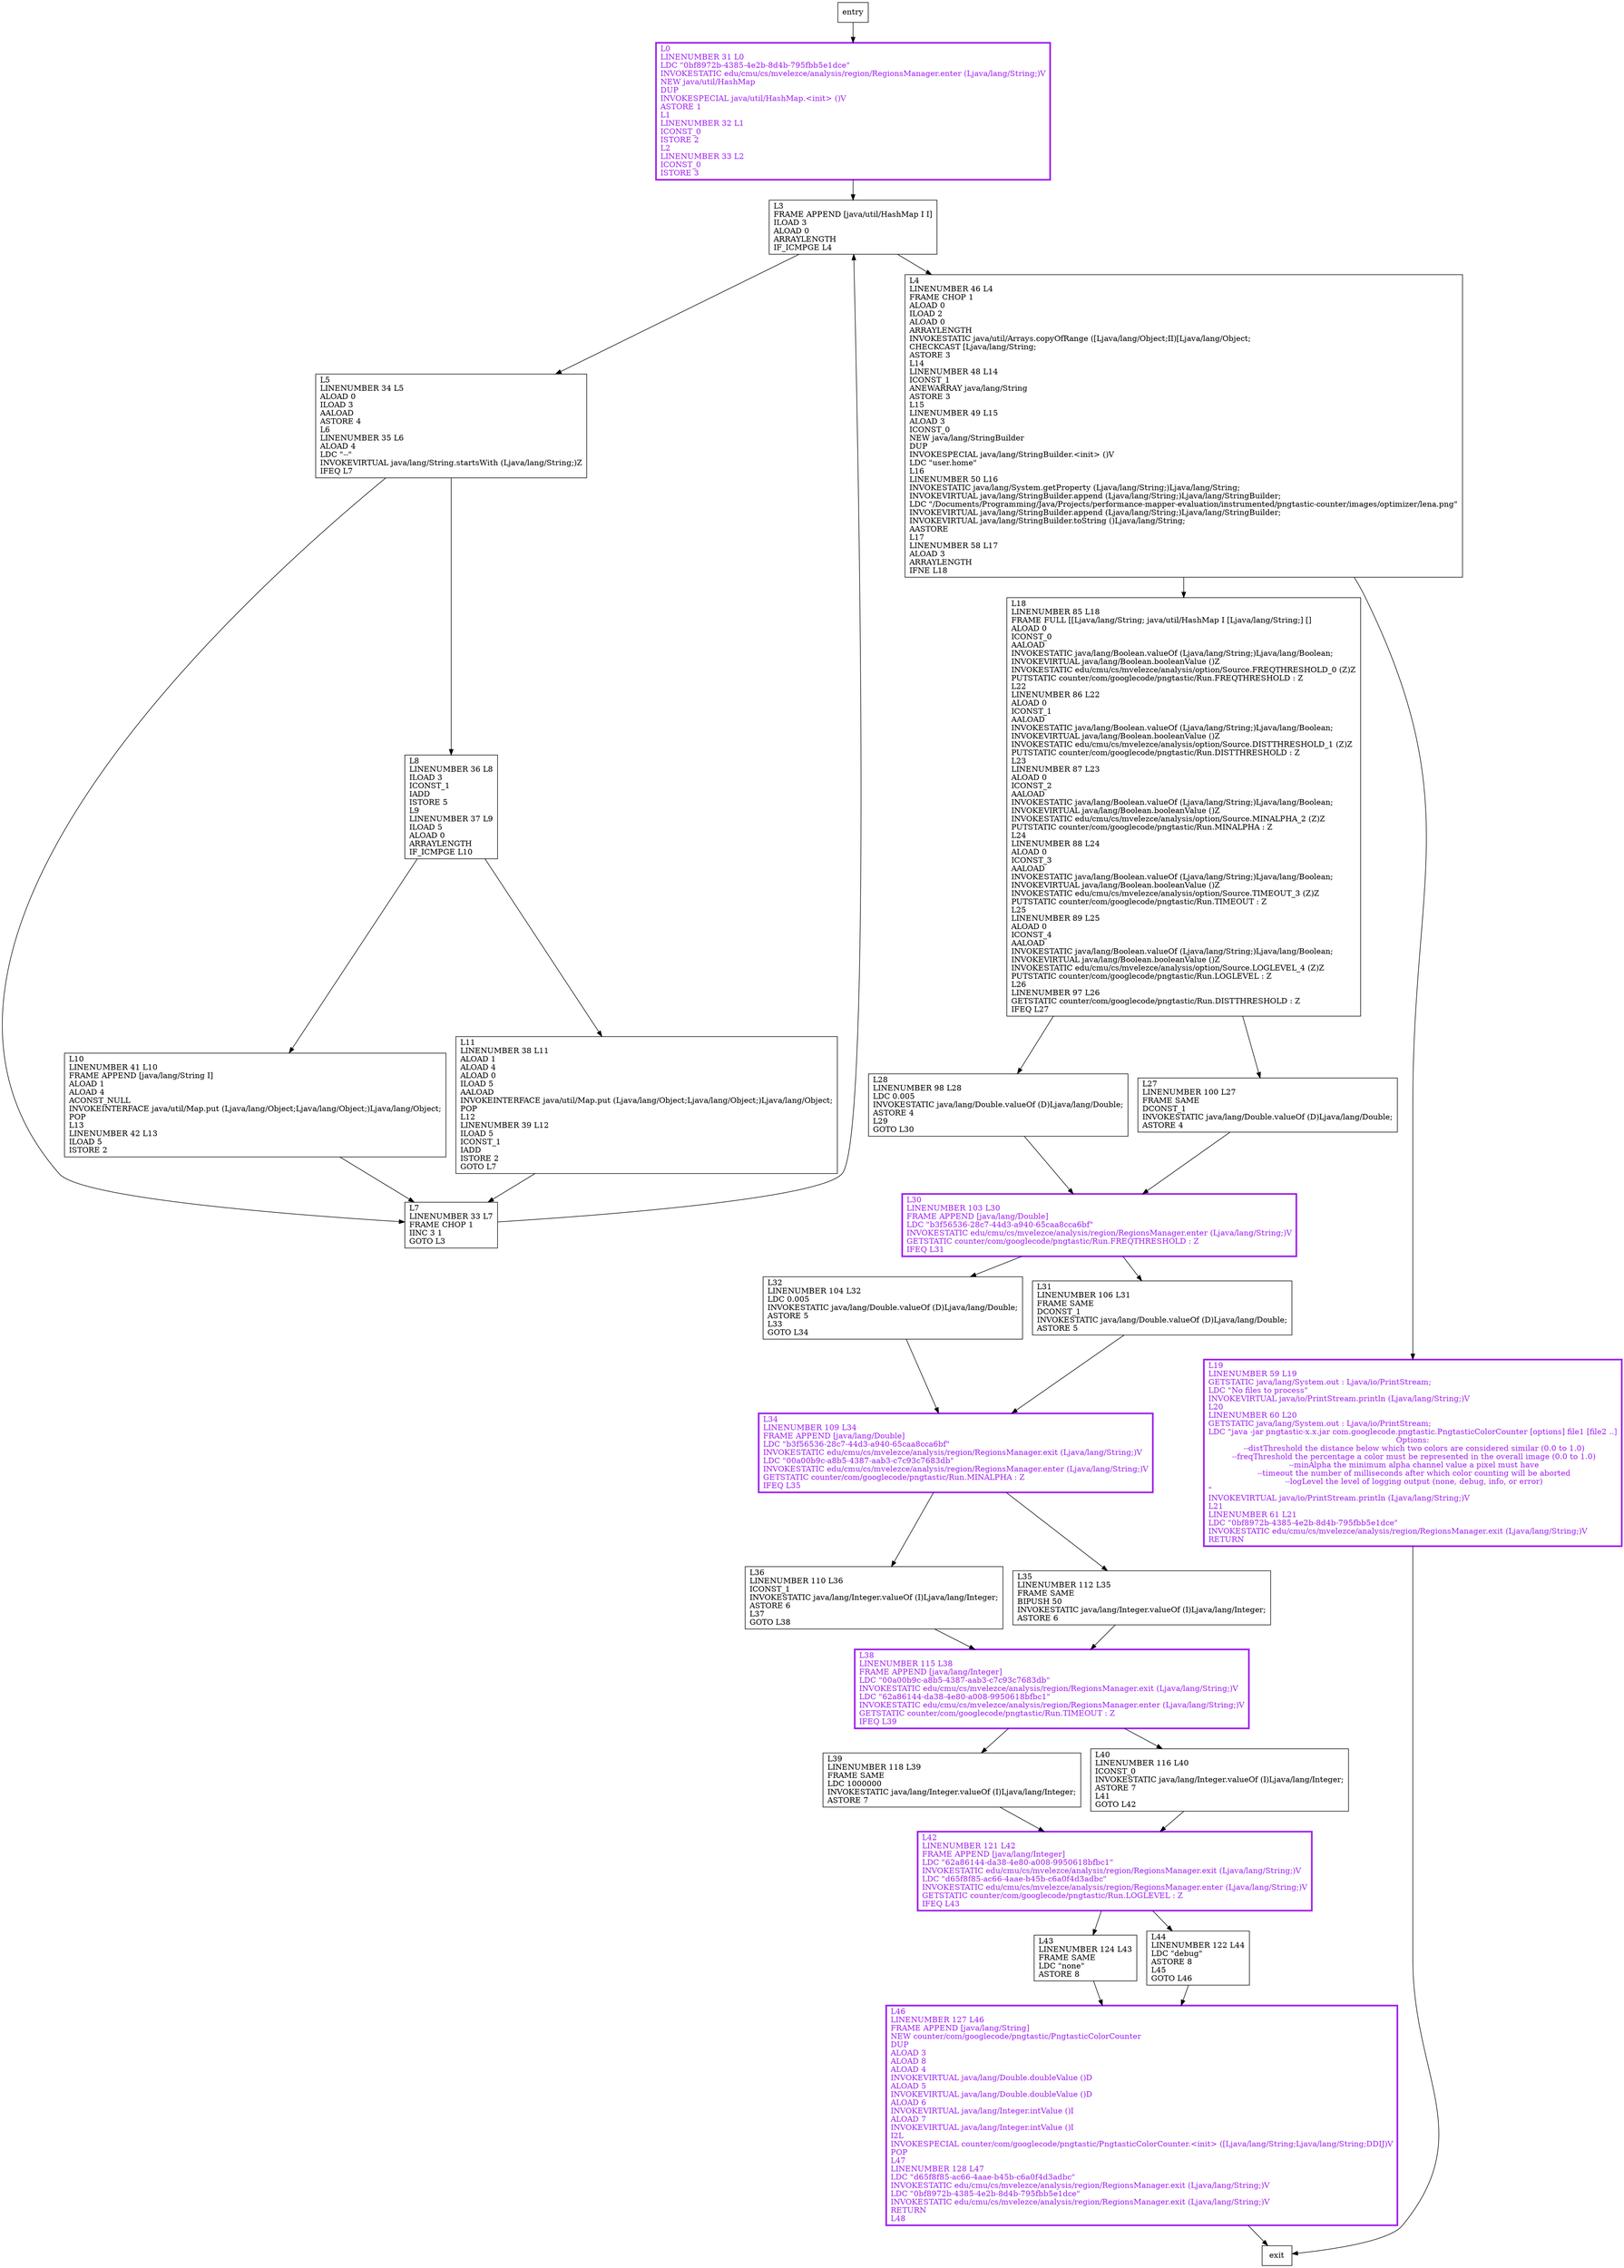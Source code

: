 digraph main {
node [shape=record];
1635028446 [label="L42\lLINENUMBER 121 L42\lFRAME APPEND [java/lang/Integer]\lLDC \"62a86144-da38-4e80-a008-9950618bfbc1\"\lINVOKESTATIC edu/cmu/cs/mvelezce/analysis/region/RegionsManager.exit (Ljava/lang/String;)V\lLDC \"d65f8f85-ac66-4aae-b45b-c6a0f4d3adbc\"\lINVOKESTATIC edu/cmu/cs/mvelezce/analysis/region/RegionsManager.enter (Ljava/lang/String;)V\lGETSTATIC counter/com/googlecode/pngtastic/Run.LOGLEVEL : Z\lIFEQ L43\l"];
218116967 [label="L44\lLINENUMBER 122 L44\lLDC \"debug\"\lASTORE 8\lL45\lGOTO L46\l"];
842028023 [label="L35\lLINENUMBER 112 L35\lFRAME SAME\lBIPUSH 50\lINVOKESTATIC java/lang/Integer.valueOf (I)Ljava/lang/Integer;\lASTORE 6\l"];
1625716425 [label="L40\lLINENUMBER 116 L40\lICONST_0\lINVOKESTATIC java/lang/Integer.valueOf (I)Ljava/lang/Integer;\lASTORE 7\lL41\lGOTO L42\l"];
574221521 [label="L11\lLINENUMBER 38 L11\lALOAD 1\lALOAD 4\lALOAD 0\lILOAD 5\lAALOAD\lINVOKEINTERFACE java/util/Map.put (Ljava/lang/Object;Ljava/lang/Object;)Ljava/lang/Object;\lPOP\lL12\lLINENUMBER 39 L12\lILOAD 5\lICONST_1\lIADD\lISTORE 2\lGOTO L7\l"];
1373527187 [label="L34\lLINENUMBER 109 L34\lFRAME APPEND [java/lang/Double]\lLDC \"b3f56536-28c7-44d3-a940-65caa8cca6bf\"\lINVOKESTATIC edu/cmu/cs/mvelezce/analysis/region/RegionsManager.exit (Ljava/lang/String;)V\lLDC \"00a00b9c-a8b5-4387-aab3-c7c93c7683db\"\lINVOKESTATIC edu/cmu/cs/mvelezce/analysis/region/RegionsManager.enter (Ljava/lang/String;)V\lGETSTATIC counter/com/googlecode/pngtastic/Run.MINALPHA : Z\lIFEQ L35\l"];
1238564126 [label="L3\lFRAME APPEND [java/util/HashMap I I]\lILOAD 3\lALOAD 0\lARRAYLENGTH\lIF_ICMPGE L4\l"];
1318904649 [label="L19\lLINENUMBER 59 L19\lGETSTATIC java/lang/System.out : Ljava/io/PrintStream;\lLDC \"No files to process\"\lINVOKEVIRTUAL java/io/PrintStream.println (Ljava/lang/String;)V\lL20\lLINENUMBER 60 L20\lGETSTATIC java/lang/System.out : Ljava/io/PrintStream;\lLDC \"java -jar pngtastic-x.x.jar com.googlecode.pngtastic.PngtasticColorCounter [options] file1 [file2 ..]\nOptions:\n  --distThreshold    the distance below which two colors are considered similar (0.0 to 1.0)\n  --freqThreshold    the percentage a color must be represented in the overall image (0.0 to 1.0)\n  --minAlpha         the minimum alpha channel value a pixel must have\n  --timeout          the number of milliseconds after which color counting will be aborted\n  --logLevel         the level of logging output (none, debug, info, or error)\n\"\lINVOKEVIRTUAL java/io/PrintStream.println (Ljava/lang/String;)V\lL21\lLINENUMBER 61 L21\lLDC \"0bf8972b-4385-4e2b-8d4b-795fbb5e1dce\"\lINVOKESTATIC edu/cmu/cs/mvelezce/analysis/region/RegionsManager.exit (Ljava/lang/String;)V\lRETURN\l"];
1049338055 [label="L30\lLINENUMBER 103 L30\lFRAME APPEND [java/lang/Double]\lLDC \"b3f56536-28c7-44d3-a940-65caa8cca6bf\"\lINVOKESTATIC edu/cmu/cs/mvelezce/analysis/region/RegionsManager.enter (Ljava/lang/String;)V\lGETSTATIC counter/com/googlecode/pngtastic/Run.FREQTHRESHOLD : Z\lIFEQ L31\l"];
139684102 [label="L27\lLINENUMBER 100 L27\lFRAME SAME\lDCONST_1\lINVOKESTATIC java/lang/Double.valueOf (D)Ljava/lang/Double;\lASTORE 4\l"];
388270836 [label="L31\lLINENUMBER 106 L31\lFRAME SAME\lDCONST_1\lINVOKESTATIC java/lang/Double.valueOf (D)Ljava/lang/Double;\lASTORE 5\l"];
338061009 [label="L43\lLINENUMBER 124 L43\lFRAME SAME\lLDC \"none\"\lASTORE 8\l"];
2090421997 [label="L18\lLINENUMBER 85 L18\lFRAME FULL [[Ljava/lang/String; java/util/HashMap I [Ljava/lang/String;] []\lALOAD 0\lICONST_0\lAALOAD\lINVOKESTATIC java/lang/Boolean.valueOf (Ljava/lang/String;)Ljava/lang/Boolean;\lINVOKEVIRTUAL java/lang/Boolean.booleanValue ()Z\lINVOKESTATIC edu/cmu/cs/mvelezce/analysis/option/Source.FREQTHRESHOLD_0 (Z)Z\lPUTSTATIC counter/com/googlecode/pngtastic/Run.FREQTHRESHOLD : Z\lL22\lLINENUMBER 86 L22\lALOAD 0\lICONST_1\lAALOAD\lINVOKESTATIC java/lang/Boolean.valueOf (Ljava/lang/String;)Ljava/lang/Boolean;\lINVOKEVIRTUAL java/lang/Boolean.booleanValue ()Z\lINVOKESTATIC edu/cmu/cs/mvelezce/analysis/option/Source.DISTTHRESHOLD_1 (Z)Z\lPUTSTATIC counter/com/googlecode/pngtastic/Run.DISTTHRESHOLD : Z\lL23\lLINENUMBER 87 L23\lALOAD 0\lICONST_2\lAALOAD\lINVOKESTATIC java/lang/Boolean.valueOf (Ljava/lang/String;)Ljava/lang/Boolean;\lINVOKEVIRTUAL java/lang/Boolean.booleanValue ()Z\lINVOKESTATIC edu/cmu/cs/mvelezce/analysis/option/Source.MINALPHA_2 (Z)Z\lPUTSTATIC counter/com/googlecode/pngtastic/Run.MINALPHA : Z\lL24\lLINENUMBER 88 L24\lALOAD 0\lICONST_3\lAALOAD\lINVOKESTATIC java/lang/Boolean.valueOf (Ljava/lang/String;)Ljava/lang/Boolean;\lINVOKEVIRTUAL java/lang/Boolean.booleanValue ()Z\lINVOKESTATIC edu/cmu/cs/mvelezce/analysis/option/Source.TIMEOUT_3 (Z)Z\lPUTSTATIC counter/com/googlecode/pngtastic/Run.TIMEOUT : Z\lL25\lLINENUMBER 89 L25\lALOAD 0\lICONST_4\lAALOAD\lINVOKESTATIC java/lang/Boolean.valueOf (Ljava/lang/String;)Ljava/lang/Boolean;\lINVOKEVIRTUAL java/lang/Boolean.booleanValue ()Z\lINVOKESTATIC edu/cmu/cs/mvelezce/analysis/option/Source.LOGLEVEL_4 (Z)Z\lPUTSTATIC counter/com/googlecode/pngtastic/Run.LOGLEVEL : Z\lL26\lLINENUMBER 97 L26\lGETSTATIC counter/com/googlecode/pngtastic/Run.DISTTHRESHOLD : Z\lIFEQ L27\l"];
1885283216 [label="L0\lLINENUMBER 31 L0\lLDC \"0bf8972b-4385-4e2b-8d4b-795fbb5e1dce\"\lINVOKESTATIC edu/cmu/cs/mvelezce/analysis/region/RegionsManager.enter (Ljava/lang/String;)V\lNEW java/util/HashMap\lDUP\lINVOKESPECIAL java/util/HashMap.\<init\> ()V\lASTORE 1\lL1\lLINENUMBER 32 L1\lICONST_0\lISTORE 2\lL2\lLINENUMBER 33 L2\lICONST_0\lISTORE 3\l"];
24124527 [label="L36\lLINENUMBER 110 L36\lICONST_1\lINVOKESTATIC java/lang/Integer.valueOf (I)Ljava/lang/Integer;\lASTORE 6\lL37\lGOTO L38\l"];
1112938118 [label="L32\lLINENUMBER 104 L32\lLDC 0.005\lINVOKESTATIC java/lang/Double.valueOf (D)Ljava/lang/Double;\lASTORE 5\lL33\lGOTO L34\l"];
1654265266 [label="L8\lLINENUMBER 36 L8\lILOAD 3\lICONST_1\lIADD\lISTORE 5\lL9\lLINENUMBER 37 L9\lILOAD 5\lALOAD 0\lARRAYLENGTH\lIF_ICMPGE L10\l"];
901043115 [label="L5\lLINENUMBER 34 L5\lALOAD 0\lILOAD 3\lAALOAD\lASTORE 4\lL6\lLINENUMBER 35 L6\lALOAD 4\lLDC \"--\"\lINVOKEVIRTUAL java/lang/String.startsWith (Ljava/lang/String;)Z\lIFEQ L7\l"];
1577274416 [label="L46\lLINENUMBER 127 L46\lFRAME APPEND [java/lang/String]\lNEW counter/com/googlecode/pngtastic/PngtasticColorCounter\lDUP\lALOAD 3\lALOAD 8\lALOAD 4\lINVOKEVIRTUAL java/lang/Double.doubleValue ()D\lALOAD 5\lINVOKEVIRTUAL java/lang/Double.doubleValue ()D\lALOAD 6\lINVOKEVIRTUAL java/lang/Integer.intValue ()I\lALOAD 7\lINVOKEVIRTUAL java/lang/Integer.intValue ()I\lI2L\lINVOKESPECIAL counter/com/googlecode/pngtastic/PngtasticColorCounter.\<init\> ([Ljava/lang/String;Ljava/lang/String;DDIJ)V\lPOP\lL47\lLINENUMBER 128 L47\lLDC \"d65f8f85-ac66-4aae-b45b-c6a0f4d3adbc\"\lINVOKESTATIC edu/cmu/cs/mvelezce/analysis/region/RegionsManager.exit (Ljava/lang/String;)V\lLDC \"0bf8972b-4385-4e2b-8d4b-795fbb5e1dce\"\lINVOKESTATIC edu/cmu/cs/mvelezce/analysis/region/RegionsManager.exit (Ljava/lang/String;)V\lRETURN\lL48\l"];
1935722721 [label="L38\lLINENUMBER 115 L38\lFRAME APPEND [java/lang/Integer]\lLDC \"00a00b9c-a8b5-4387-aab3-c7c93c7683db\"\lINVOKESTATIC edu/cmu/cs/mvelezce/analysis/region/RegionsManager.exit (Ljava/lang/String;)V\lLDC \"62a86144-da38-4e80-a008-9950618bfbc1\"\lINVOKESTATIC edu/cmu/cs/mvelezce/analysis/region/RegionsManager.enter (Ljava/lang/String;)V\lGETSTATIC counter/com/googlecode/pngtastic/Run.TIMEOUT : Z\lIFEQ L39\l"];
1909864118 [label="L4\lLINENUMBER 46 L4\lFRAME CHOP 1\lALOAD 0\lILOAD 2\lALOAD 0\lARRAYLENGTH\lINVOKESTATIC java/util/Arrays.copyOfRange ([Ljava/lang/Object;II)[Ljava/lang/Object;\lCHECKCAST [Ljava/lang/String;\lASTORE 3\lL14\lLINENUMBER 48 L14\lICONST_1\lANEWARRAY java/lang/String\lASTORE 3\lL15\lLINENUMBER 49 L15\lALOAD 3\lICONST_0\lNEW java/lang/StringBuilder\lDUP\lINVOKESPECIAL java/lang/StringBuilder.\<init\> ()V\lLDC \"user.home\"\lL16\lLINENUMBER 50 L16\lINVOKESTATIC java/lang/System.getProperty (Ljava/lang/String;)Ljava/lang/String;\lINVOKEVIRTUAL java/lang/StringBuilder.append (Ljava/lang/String;)Ljava/lang/StringBuilder;\lLDC \"/Documents/Programming/Java/Projects/performance-mapper-evaluation/instrumented/pngtastic-counter/images/optimizer/lena.png\"\lINVOKEVIRTUAL java/lang/StringBuilder.append (Ljava/lang/String;)Ljava/lang/StringBuilder;\lINVOKEVIRTUAL java/lang/StringBuilder.toString ()Ljava/lang/String;\lAASTORE\lL17\lLINENUMBER 58 L17\lALOAD 3\lARRAYLENGTH\lIFNE L18\l"];
1350121690 [label="L39\lLINENUMBER 118 L39\lFRAME SAME\lLDC 1000000\lINVOKESTATIC java/lang/Integer.valueOf (I)Ljava/lang/Integer;\lASTORE 7\l"];
590266671 [label="L28\lLINENUMBER 98 L28\lLDC 0.005\lINVOKESTATIC java/lang/Double.valueOf (D)Ljava/lang/Double;\lASTORE 4\lL29\lGOTO L30\l"];
822299318 [label="L10\lLINENUMBER 41 L10\lFRAME APPEND [java/lang/String I]\lALOAD 1\lALOAD 4\lACONST_NULL\lINVOKEINTERFACE java/util/Map.put (Ljava/lang/Object;Ljava/lang/Object;)Ljava/lang/Object;\lPOP\lL13\lLINENUMBER 42 L13\lILOAD 5\lISTORE 2\l"];
1014900014 [label="L7\lLINENUMBER 33 L7\lFRAME CHOP 1\lIINC 3 1\lGOTO L3\l"];
entry;
exit;
1635028446 -> 218116967;
1635028446 -> 338061009;
218116967 -> 1577274416;
842028023 -> 1935722721;
1625716425 -> 1635028446;
574221521 -> 1014900014;
1373527187 -> 842028023;
1373527187 -> 24124527;
1238564126 -> 901043115;
1238564126 -> 1909864118;
1318904649 -> exit;
1049338055 -> 388270836;
1049338055 -> 1112938118;
139684102 -> 1049338055;
388270836 -> 1373527187;
338061009 -> 1577274416;
2090421997 -> 139684102;
2090421997 -> 590266671;
1885283216 -> 1238564126;
24124527 -> 1935722721;
1112938118 -> 1373527187;
1654265266 -> 822299318;
1654265266 -> 574221521;
901043115 -> 1654265266;
901043115 -> 1014900014;
1577274416 -> exit;
1935722721 -> 1350121690;
1935722721 -> 1625716425;
entry -> 1885283216;
1909864118 -> 2090421997;
1909864118 -> 1318904649;
1350121690 -> 1635028446;
590266671 -> 1049338055;
822299318 -> 1014900014;
1014900014 -> 1238564126;
1635028446[fontcolor="purple", penwidth=3, color="purple"];
1885283216[fontcolor="purple", penwidth=3, color="purple"];
1577274416[fontcolor="purple", penwidth=3, color="purple"];
1935722721[fontcolor="purple", penwidth=3, color="purple"];
1373527187[fontcolor="purple", penwidth=3, color="purple"];
1318904649[fontcolor="purple", penwidth=3, color="purple"];
1049338055[fontcolor="purple", penwidth=3, color="purple"];
}
